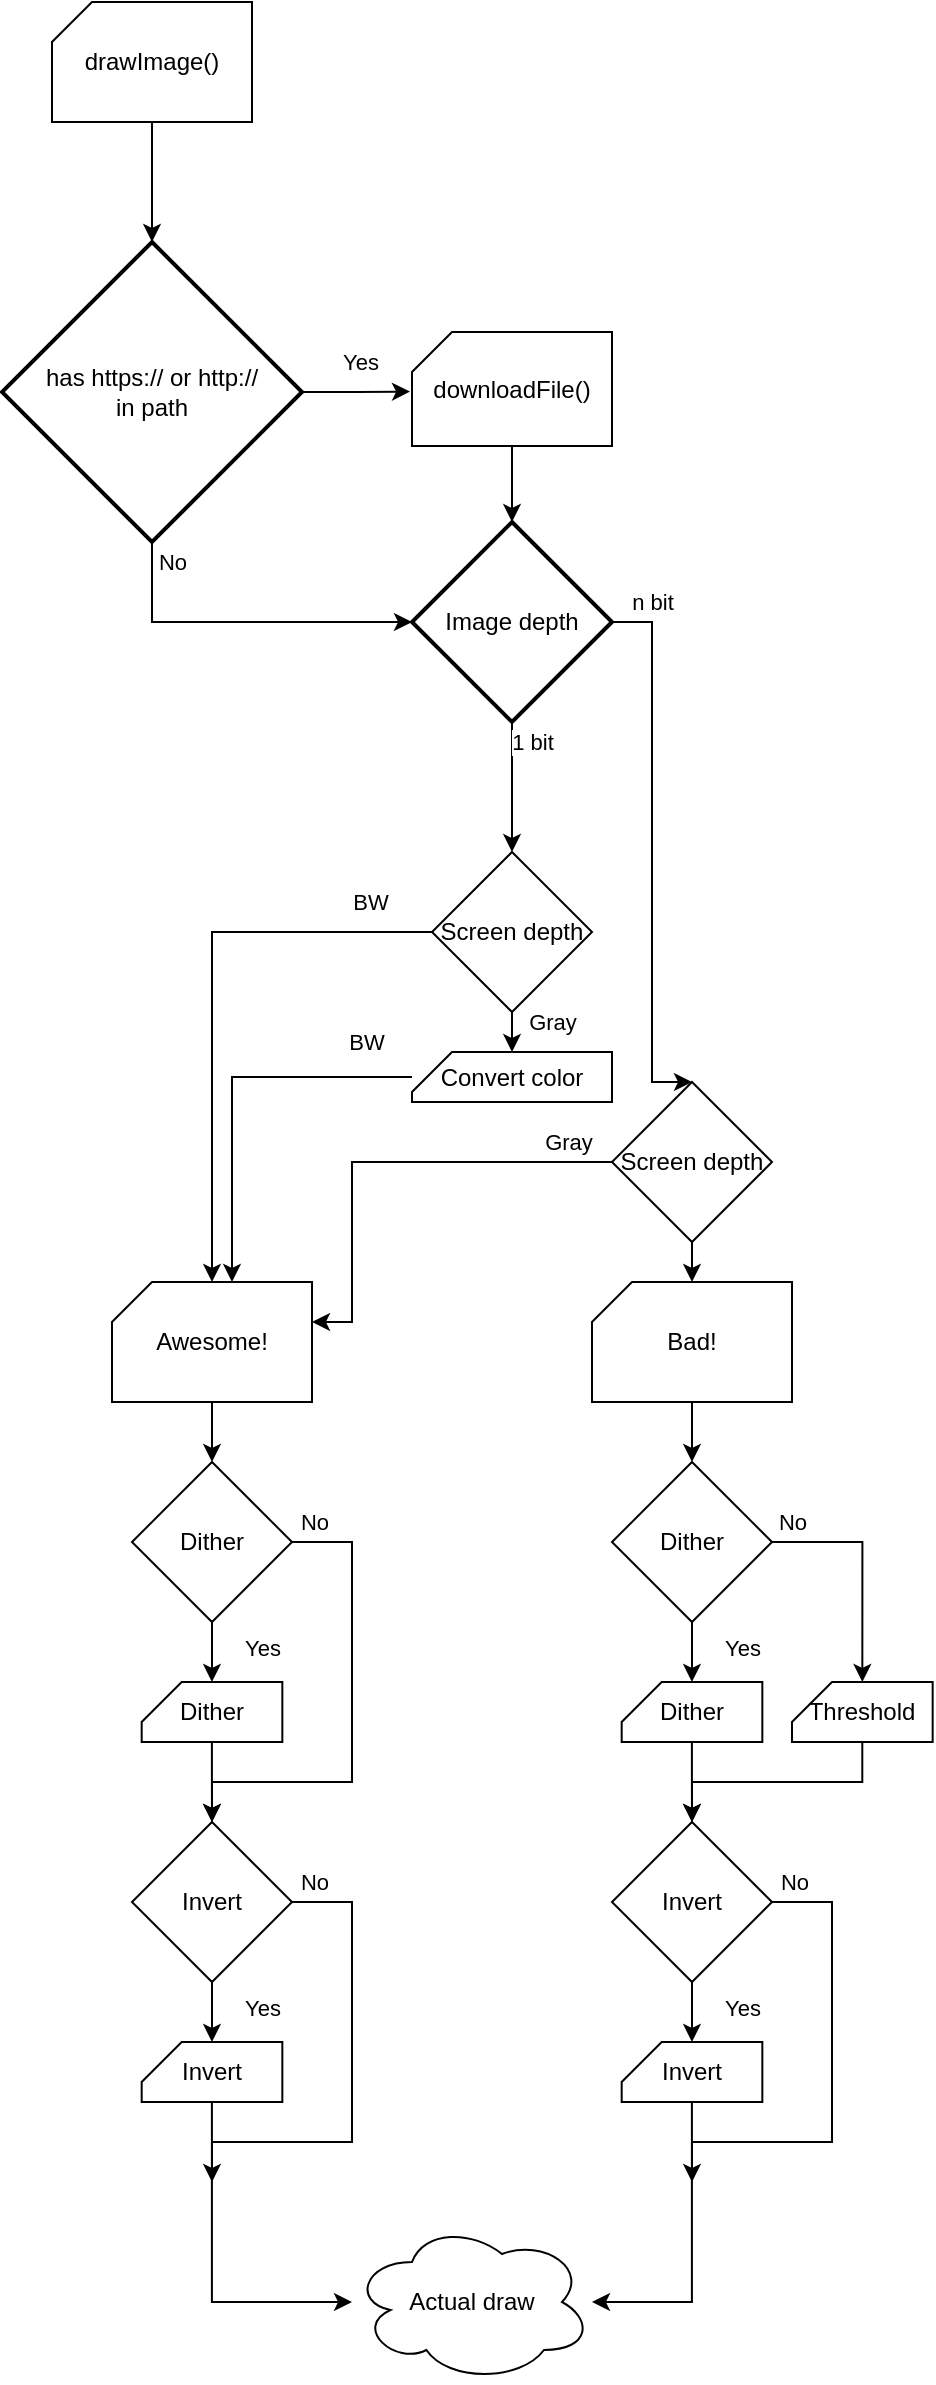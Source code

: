 <mxfile version="13.6.9" type="github">
  <diagram id="3gZBypMQXWnROILSaoLv" name="Page-1">
    <mxGraphModel dx="951" dy="539" grid="1" gridSize="10" guides="1" tooltips="1" connect="1" arrows="1" fold="1" page="1" pageScale="1" pageWidth="850" pageHeight="1100" math="0" shadow="0">
      <root>
        <mxCell id="0" />
        <mxCell id="1" parent="0" />
        <mxCell id="KhT-XE7tMC2H0jqukzKB-9" style="edgeStyle=orthogonalEdgeStyle;rounded=0;orthogonalLoop=1;jettySize=auto;html=1;" parent="1" source="KhT-XE7tMC2H0jqukzKB-6" target="KhT-XE7tMC2H0jqukzKB-10" edge="1">
          <mxGeometry relative="1" as="geometry">
            <mxPoint x="400" y="200" as="targetPoint" />
          </mxGeometry>
        </mxCell>
        <mxCell id="KhT-XE7tMC2H0jqukzKB-6" value="drawImage()" style="verticalLabelPosition=middle;verticalAlign=middle;html=1;shape=card;whiteSpace=wrap;size=20;arcSize=12;labelPosition=center;align=center;" parent="1" vertex="1">
          <mxGeometry x="350" y="50" width="100" height="60" as="geometry" />
        </mxCell>
        <mxCell id="KhT-XE7tMC2H0jqukzKB-26" value="Yes" style="edgeStyle=orthogonalEdgeStyle;rounded=0;orthogonalLoop=1;jettySize=auto;html=1;exitX=1;exitY=0.5;exitDx=0;exitDy=0;exitPerimeter=0;entryX=-0.01;entryY=0.522;entryDx=0;entryDy=0;entryPerimeter=0;" parent="1" source="KhT-XE7tMC2H0jqukzKB-10" target="4jjFHMcL_OWMd-a0Lr0d-30" edge="1">
          <mxGeometry x="0.077" y="15" relative="1" as="geometry">
            <mxPoint x="520" y="245" as="targetPoint" />
            <mxPoint as="offset" />
          </mxGeometry>
        </mxCell>
        <mxCell id="4jjFHMcL_OWMd-a0Lr0d-40" value="No" style="edgeStyle=orthogonalEdgeStyle;rounded=0;orthogonalLoop=1;jettySize=auto;html=1;entryX=0;entryY=0.5;entryDx=0;entryDy=0;entryPerimeter=0;" edge="1" parent="1" source="KhT-XE7tMC2H0jqukzKB-10" target="4jjFHMcL_OWMd-a0Lr0d-31">
          <mxGeometry x="-0.412" y="30" relative="1" as="geometry">
            <mxPoint x="230" y="360" as="targetPoint" />
            <Array as="points">
              <mxPoint x="400" y="360" />
            </Array>
            <mxPoint as="offset" />
          </mxGeometry>
        </mxCell>
        <mxCell id="KhT-XE7tMC2H0jqukzKB-10" value="&lt;div&gt;has https:// or http:// &lt;br&gt;&lt;/div&gt;&lt;div&gt;in path&lt;/div&gt;" style="strokeWidth=2;html=1;shape=mxgraph.flowchart.decision;whiteSpace=wrap;" parent="1" vertex="1">
          <mxGeometry x="325" y="170" width="150" height="150" as="geometry" />
        </mxCell>
        <mxCell id="KhT-XE7tMC2H0jqukzKB-23" style="edgeStyle=orthogonalEdgeStyle;rounded=0;orthogonalLoop=1;jettySize=auto;html=1;exitX=0.5;exitY=1;exitDx=0;exitDy=0;" parent="1" edge="1">
          <mxGeometry relative="1" as="geometry">
            <mxPoint x="400" y="250" as="sourcePoint" />
            <mxPoint x="400" y="250" as="targetPoint" />
          </mxGeometry>
        </mxCell>
        <mxCell id="4jjFHMcL_OWMd-a0Lr0d-32" style="edgeStyle=orthogonalEdgeStyle;rounded=0;orthogonalLoop=1;jettySize=auto;html=1;entryX=0.5;entryY=0;entryDx=0;entryDy=0;entryPerimeter=0;" edge="1" parent="1" source="4jjFHMcL_OWMd-a0Lr0d-30" target="4jjFHMcL_OWMd-a0Lr0d-31">
          <mxGeometry relative="1" as="geometry" />
        </mxCell>
        <mxCell id="4jjFHMcL_OWMd-a0Lr0d-30" value="downloadFile()" style="verticalLabelPosition=middle;verticalAlign=middle;html=1;shape=card;whiteSpace=wrap;size=20;arcSize=12;labelPosition=center;align=center;" vertex="1" parent="1">
          <mxGeometry x="530" y="215" width="100" height="57" as="geometry" />
        </mxCell>
        <mxCell id="4jjFHMcL_OWMd-a0Lr0d-52" value="&lt;div&gt;1 bit&lt;/div&gt;" style="edgeStyle=orthogonalEdgeStyle;rounded=0;orthogonalLoop=1;jettySize=auto;html=1;entryX=0.5;entryY=0;entryDx=0;entryDy=0;" edge="1" parent="1" source="4jjFHMcL_OWMd-a0Lr0d-31" target="4jjFHMcL_OWMd-a0Lr0d-55">
          <mxGeometry x="-0.714" y="10" relative="1" as="geometry">
            <mxPoint x="580" y="480" as="targetPoint" />
            <Array as="points">
              <mxPoint x="580" y="450" />
              <mxPoint x="580" y="450" />
            </Array>
            <mxPoint as="offset" />
          </mxGeometry>
        </mxCell>
        <mxCell id="4jjFHMcL_OWMd-a0Lr0d-53" value="n bit" style="edgeStyle=orthogonalEdgeStyle;rounded=0;orthogonalLoop=1;jettySize=auto;html=1;entryX=0.5;entryY=0;entryDx=0;entryDy=0;" edge="1" parent="1" source="4jjFHMcL_OWMd-a0Lr0d-31" target="4jjFHMcL_OWMd-a0Lr0d-56">
          <mxGeometry x="-0.857" y="10" relative="1" as="geometry">
            <mxPoint x="650" y="480" as="targetPoint" />
            <Array as="points">
              <mxPoint x="650" y="360" />
              <mxPoint x="650" y="590" />
            </Array>
            <mxPoint as="offset" />
          </mxGeometry>
        </mxCell>
        <mxCell id="4jjFHMcL_OWMd-a0Lr0d-31" value="Image depth" style="strokeWidth=2;html=1;shape=mxgraph.flowchart.decision;whiteSpace=wrap;" vertex="1" parent="1">
          <mxGeometry x="530" y="310" width="100" height="100" as="geometry" />
        </mxCell>
        <mxCell id="4jjFHMcL_OWMd-a0Lr0d-58" value="BW" style="edgeStyle=orthogonalEdgeStyle;rounded=0;orthogonalLoop=1;jettySize=auto;html=1;exitX=0;exitY=0.5;exitDx=0;exitDy=0;" edge="1" parent="1" source="4jjFHMcL_OWMd-a0Lr0d-55" target="4jjFHMcL_OWMd-a0Lr0d-57">
          <mxGeometry x="-0.784" y="-15" relative="1" as="geometry">
            <mxPoint as="offset" />
          </mxGeometry>
        </mxCell>
        <mxCell id="4jjFHMcL_OWMd-a0Lr0d-64" value="Gray" style="edgeStyle=orthogonalEdgeStyle;rounded=0;orthogonalLoop=1;jettySize=auto;html=1;exitX=0.5;exitY=1;exitDx=0;exitDy=0;entryX=0.5;entryY=0;entryDx=0;entryDy=0;entryPerimeter=0;" edge="1" parent="1" source="4jjFHMcL_OWMd-a0Lr0d-55" target="4jjFHMcL_OWMd-a0Lr0d-61">
          <mxGeometry x="-0.5" y="20" relative="1" as="geometry">
            <mxPoint as="offset" />
          </mxGeometry>
        </mxCell>
        <mxCell id="4jjFHMcL_OWMd-a0Lr0d-55" value="Screen depth" style="rhombus;whiteSpace=wrap;html=1;" vertex="1" parent="1">
          <mxGeometry x="540" y="475" width="80" height="80" as="geometry" />
        </mxCell>
        <mxCell id="4jjFHMcL_OWMd-a0Lr0d-63" value="Gray" style="edgeStyle=orthogonalEdgeStyle;rounded=0;orthogonalLoop=1;jettySize=auto;html=1;exitX=0;exitY=0.5;exitDx=0;exitDy=0;" edge="1" parent="1" source="4jjFHMcL_OWMd-a0Lr0d-56" target="4jjFHMcL_OWMd-a0Lr0d-57">
          <mxGeometry x="-0.809" y="-10" relative="1" as="geometry">
            <Array as="points">
              <mxPoint x="500" y="630" />
              <mxPoint x="500" y="710" />
            </Array>
            <mxPoint as="offset" />
          </mxGeometry>
        </mxCell>
        <mxCell id="4jjFHMcL_OWMd-a0Lr0d-67" style="edgeStyle=orthogonalEdgeStyle;rounded=0;orthogonalLoop=1;jettySize=auto;html=1;" edge="1" parent="1" source="4jjFHMcL_OWMd-a0Lr0d-56">
          <mxGeometry relative="1" as="geometry">
            <mxPoint x="670" y="690" as="targetPoint" />
          </mxGeometry>
        </mxCell>
        <mxCell id="4jjFHMcL_OWMd-a0Lr0d-56" value="Screen depth" style="rhombus;whiteSpace=wrap;html=1;" vertex="1" parent="1">
          <mxGeometry x="630" y="590" width="80" height="80" as="geometry" />
        </mxCell>
        <mxCell id="4jjFHMcL_OWMd-a0Lr0d-66" style="edgeStyle=orthogonalEdgeStyle;rounded=0;orthogonalLoop=1;jettySize=auto;html=1;entryX=0.5;entryY=0;entryDx=0;entryDy=0;" edge="1" parent="1" source="4jjFHMcL_OWMd-a0Lr0d-57" target="4jjFHMcL_OWMd-a0Lr0d-74">
          <mxGeometry relative="1" as="geometry">
            <mxPoint x="430" y="770" as="targetPoint" />
          </mxGeometry>
        </mxCell>
        <mxCell id="4jjFHMcL_OWMd-a0Lr0d-57" value="Awesome!" style="verticalLabelPosition=middle;verticalAlign=middle;html=1;shape=card;whiteSpace=wrap;size=20;arcSize=12;labelPosition=center;align=center;" vertex="1" parent="1">
          <mxGeometry x="380" y="690" width="100" height="60" as="geometry" />
        </mxCell>
        <mxCell id="4jjFHMcL_OWMd-a0Lr0d-65" value="BW" style="edgeStyle=orthogonalEdgeStyle;rounded=0;orthogonalLoop=1;jettySize=auto;html=1;entryX=0;entryY=0;entryDx=60;entryDy=0;entryPerimeter=0;" edge="1" parent="1" source="4jjFHMcL_OWMd-a0Lr0d-61" target="4jjFHMcL_OWMd-a0Lr0d-57">
          <mxGeometry x="-0.754" y="-18" relative="1" as="geometry">
            <mxPoint as="offset" />
          </mxGeometry>
        </mxCell>
        <mxCell id="4jjFHMcL_OWMd-a0Lr0d-61" value="Convert color" style="verticalLabelPosition=middle;verticalAlign=middle;html=1;shape=card;whiteSpace=wrap;size=20;arcSize=12;labelPosition=center;align=center;" vertex="1" parent="1">
          <mxGeometry x="530" y="575" width="100" height="25" as="geometry" />
        </mxCell>
        <mxCell id="4jjFHMcL_OWMd-a0Lr0d-97" style="edgeStyle=orthogonalEdgeStyle;rounded=0;orthogonalLoop=1;jettySize=auto;html=1;entryX=0.5;entryY=0;entryDx=0;entryDy=0;" edge="1" parent="1" source="4jjFHMcL_OWMd-a0Lr0d-70" target="4jjFHMcL_OWMd-a0Lr0d-89">
          <mxGeometry relative="1" as="geometry" />
        </mxCell>
        <mxCell id="4jjFHMcL_OWMd-a0Lr0d-70" value="Bad!" style="verticalLabelPosition=middle;verticalAlign=middle;html=1;shape=card;whiteSpace=wrap;size=20;arcSize=12;labelPosition=center;align=center;" vertex="1" parent="1">
          <mxGeometry x="620" y="690" width="100" height="60" as="geometry" />
        </mxCell>
        <mxCell id="4jjFHMcL_OWMd-a0Lr0d-76" value="Yes" style="edgeStyle=orthogonalEdgeStyle;rounded=0;orthogonalLoop=1;jettySize=auto;html=1;exitX=0.5;exitY=1;exitDx=0;exitDy=0;" edge="1" parent="1" source="4jjFHMcL_OWMd-a0Lr0d-74" target="4jjFHMcL_OWMd-a0Lr0d-77">
          <mxGeometry x="-0.335" y="20" relative="1" as="geometry">
            <mxPoint x="430.333" y="880" as="targetPoint" />
            <mxPoint x="5" y="3" as="offset" />
          </mxGeometry>
        </mxCell>
        <mxCell id="4jjFHMcL_OWMd-a0Lr0d-79" value="No" style="edgeStyle=orthogonalEdgeStyle;rounded=0;orthogonalLoop=1;jettySize=auto;html=1;" edge="1" parent="1" source="4jjFHMcL_OWMd-a0Lr0d-74">
          <mxGeometry x="-0.909" y="10" relative="1" as="geometry">
            <mxPoint x="430" y="960" as="targetPoint" />
            <Array as="points">
              <mxPoint x="500" y="820" />
              <mxPoint x="500" y="940" />
            </Array>
            <mxPoint as="offset" />
          </mxGeometry>
        </mxCell>
        <mxCell id="4jjFHMcL_OWMd-a0Lr0d-74" value="Dither" style="rhombus;whiteSpace=wrap;html=1;" vertex="1" parent="1">
          <mxGeometry x="390" y="780" width="80" height="80" as="geometry" />
        </mxCell>
        <mxCell id="4jjFHMcL_OWMd-a0Lr0d-80" style="edgeStyle=orthogonalEdgeStyle;rounded=0;orthogonalLoop=1;jettySize=auto;html=1;entryX=0.5;entryY=0;entryDx=0;entryDy=0;" edge="1" parent="1" source="4jjFHMcL_OWMd-a0Lr0d-77" target="4jjFHMcL_OWMd-a0Lr0d-84">
          <mxGeometry relative="1" as="geometry">
            <mxPoint x="430.005" y="960" as="targetPoint" />
            <Array as="points" />
          </mxGeometry>
        </mxCell>
        <mxCell id="4jjFHMcL_OWMd-a0Lr0d-77" value="&lt;div&gt;Dither&lt;/div&gt;" style="verticalLabelPosition=middle;verticalAlign=middle;html=1;shape=card;whiteSpace=wrap;size=20;arcSize=12;labelPosition=center;align=center;" vertex="1" parent="1">
          <mxGeometry x="394.84" y="890" width="70.33" height="30" as="geometry" />
        </mxCell>
        <mxCell id="4jjFHMcL_OWMd-a0Lr0d-82" value="Yes" style="edgeStyle=orthogonalEdgeStyle;rounded=0;orthogonalLoop=1;jettySize=auto;html=1;exitX=0.5;exitY=1;exitDx=0;exitDy=0;" edge="1" parent="1" source="4jjFHMcL_OWMd-a0Lr0d-84" target="4jjFHMcL_OWMd-a0Lr0d-86">
          <mxGeometry x="-0.335" y="20" relative="1" as="geometry">
            <mxPoint x="430.333" y="1060" as="targetPoint" />
            <mxPoint x="5" y="3" as="offset" />
          </mxGeometry>
        </mxCell>
        <mxCell id="4jjFHMcL_OWMd-a0Lr0d-83" value="No" style="edgeStyle=orthogonalEdgeStyle;rounded=0;orthogonalLoop=1;jettySize=auto;html=1;" edge="1" parent="1" source="4jjFHMcL_OWMd-a0Lr0d-84">
          <mxGeometry x="-0.909" y="10" relative="1" as="geometry">
            <mxPoint x="430" y="1140" as="targetPoint" />
            <Array as="points">
              <mxPoint x="500" y="1000" />
              <mxPoint x="500" y="1120" />
            </Array>
            <mxPoint as="offset" />
          </mxGeometry>
        </mxCell>
        <mxCell id="4jjFHMcL_OWMd-a0Lr0d-84" value="Invert" style="rhombus;whiteSpace=wrap;html=1;" vertex="1" parent="1">
          <mxGeometry x="390" y="960" width="80" height="80" as="geometry" />
        </mxCell>
        <mxCell id="4jjFHMcL_OWMd-a0Lr0d-85" style="edgeStyle=orthogonalEdgeStyle;rounded=0;orthogonalLoop=1;jettySize=auto;html=1;" edge="1" parent="1" source="4jjFHMcL_OWMd-a0Lr0d-86" target="4jjFHMcL_OWMd-a0Lr0d-103">
          <mxGeometry relative="1" as="geometry">
            <mxPoint x="430.005" y="1140" as="targetPoint" />
            <Array as="points">
              <mxPoint x="430" y="1200" />
            </Array>
          </mxGeometry>
        </mxCell>
        <mxCell id="4jjFHMcL_OWMd-a0Lr0d-86" value="Invert" style="verticalLabelPosition=middle;verticalAlign=middle;html=1;shape=card;whiteSpace=wrap;size=20;arcSize=12;labelPosition=center;align=center;" vertex="1" parent="1">
          <mxGeometry x="394.84" y="1070" width="70.33" height="30" as="geometry" />
        </mxCell>
        <mxCell id="4jjFHMcL_OWMd-a0Lr0d-87" value="Yes" style="edgeStyle=orthogonalEdgeStyle;rounded=0;orthogonalLoop=1;jettySize=auto;html=1;exitX=0.5;exitY=1;exitDx=0;exitDy=0;" edge="1" parent="1" source="4jjFHMcL_OWMd-a0Lr0d-89" target="4jjFHMcL_OWMd-a0Lr0d-91">
          <mxGeometry x="-0.335" y="20" relative="1" as="geometry">
            <mxPoint x="670.333" y="880" as="targetPoint" />
            <mxPoint x="5" y="3" as="offset" />
          </mxGeometry>
        </mxCell>
        <mxCell id="4jjFHMcL_OWMd-a0Lr0d-100" value="No" style="edgeStyle=orthogonalEdgeStyle;rounded=0;orthogonalLoop=1;jettySize=auto;html=1;entryX=0.5;entryY=0;entryDx=0;entryDy=0;entryPerimeter=0;" edge="1" parent="1" source="4jjFHMcL_OWMd-a0Lr0d-89" target="4jjFHMcL_OWMd-a0Lr0d-99">
          <mxGeometry x="-0.826" y="10" relative="1" as="geometry">
            <mxPoint as="offset" />
          </mxGeometry>
        </mxCell>
        <mxCell id="4jjFHMcL_OWMd-a0Lr0d-89" value="Dither" style="rhombus;whiteSpace=wrap;html=1;" vertex="1" parent="1">
          <mxGeometry x="630" y="780" width="80" height="80" as="geometry" />
        </mxCell>
        <mxCell id="4jjFHMcL_OWMd-a0Lr0d-90" style="edgeStyle=orthogonalEdgeStyle;rounded=0;orthogonalLoop=1;jettySize=auto;html=1;entryX=0.5;entryY=0;entryDx=0;entryDy=0;" edge="1" parent="1" source="4jjFHMcL_OWMd-a0Lr0d-91" target="4jjFHMcL_OWMd-a0Lr0d-94">
          <mxGeometry relative="1" as="geometry">
            <mxPoint x="670.005" y="960" as="targetPoint" />
            <Array as="points" />
          </mxGeometry>
        </mxCell>
        <mxCell id="4jjFHMcL_OWMd-a0Lr0d-91" value="&lt;div&gt;Dither&lt;/div&gt;" style="verticalLabelPosition=middle;verticalAlign=middle;html=1;shape=card;whiteSpace=wrap;size=20;arcSize=12;labelPosition=center;align=center;" vertex="1" parent="1">
          <mxGeometry x="634.84" y="890" width="70.33" height="30" as="geometry" />
        </mxCell>
        <mxCell id="4jjFHMcL_OWMd-a0Lr0d-92" value="Yes" style="edgeStyle=orthogonalEdgeStyle;rounded=0;orthogonalLoop=1;jettySize=auto;html=1;exitX=0.5;exitY=1;exitDx=0;exitDy=0;" edge="1" parent="1" source="4jjFHMcL_OWMd-a0Lr0d-94" target="4jjFHMcL_OWMd-a0Lr0d-96">
          <mxGeometry x="-0.335" y="20" relative="1" as="geometry">
            <mxPoint x="670.333" y="1060" as="targetPoint" />
            <mxPoint x="5" y="3" as="offset" />
          </mxGeometry>
        </mxCell>
        <mxCell id="4jjFHMcL_OWMd-a0Lr0d-93" value="No" style="edgeStyle=orthogonalEdgeStyle;rounded=0;orthogonalLoop=1;jettySize=auto;html=1;" edge="1" parent="1" source="4jjFHMcL_OWMd-a0Lr0d-94">
          <mxGeometry x="-0.909" y="10" relative="1" as="geometry">
            <mxPoint x="670" y="1140" as="targetPoint" />
            <Array as="points">
              <mxPoint x="740" y="1000" />
              <mxPoint x="740" y="1120" />
            </Array>
            <mxPoint as="offset" />
          </mxGeometry>
        </mxCell>
        <mxCell id="4jjFHMcL_OWMd-a0Lr0d-94" value="Invert" style="rhombus;whiteSpace=wrap;html=1;" vertex="1" parent="1">
          <mxGeometry x="630" y="960" width="80" height="80" as="geometry" />
        </mxCell>
        <mxCell id="4jjFHMcL_OWMd-a0Lr0d-95" style="edgeStyle=orthogonalEdgeStyle;rounded=0;orthogonalLoop=1;jettySize=auto;html=1;" edge="1" parent="1" source="4jjFHMcL_OWMd-a0Lr0d-96" target="4jjFHMcL_OWMd-a0Lr0d-103">
          <mxGeometry relative="1" as="geometry">
            <mxPoint x="670.005" y="1140" as="targetPoint" />
            <Array as="points">
              <mxPoint x="670" y="1200" />
            </Array>
          </mxGeometry>
        </mxCell>
        <mxCell id="4jjFHMcL_OWMd-a0Lr0d-96" value="Invert" style="verticalLabelPosition=middle;verticalAlign=middle;html=1;shape=card;whiteSpace=wrap;size=20;arcSize=12;labelPosition=center;align=center;" vertex="1" parent="1">
          <mxGeometry x="634.84" y="1070" width="70.33" height="30" as="geometry" />
        </mxCell>
        <mxCell id="4jjFHMcL_OWMd-a0Lr0d-101" style="edgeStyle=orthogonalEdgeStyle;rounded=0;orthogonalLoop=1;jettySize=auto;html=1;entryX=0.5;entryY=0;entryDx=0;entryDy=0;" edge="1" parent="1" source="4jjFHMcL_OWMd-a0Lr0d-99" target="4jjFHMcL_OWMd-a0Lr0d-94">
          <mxGeometry relative="1" as="geometry">
            <Array as="points">
              <mxPoint x="755" y="940" />
              <mxPoint x="670" y="940" />
            </Array>
          </mxGeometry>
        </mxCell>
        <mxCell id="4jjFHMcL_OWMd-a0Lr0d-99" value="Threshold" style="verticalLabelPosition=middle;verticalAlign=middle;html=1;shape=card;whiteSpace=wrap;size=20;arcSize=12;labelPosition=center;align=center;" vertex="1" parent="1">
          <mxGeometry x="720.0" y="890" width="70.33" height="30" as="geometry" />
        </mxCell>
        <mxCell id="4jjFHMcL_OWMd-a0Lr0d-103" value="Actual draw" style="ellipse;shape=cloud;whiteSpace=wrap;html=1;" vertex="1" parent="1">
          <mxGeometry x="500" y="1160" width="120" height="80" as="geometry" />
        </mxCell>
      </root>
    </mxGraphModel>
  </diagram>
</mxfile>
